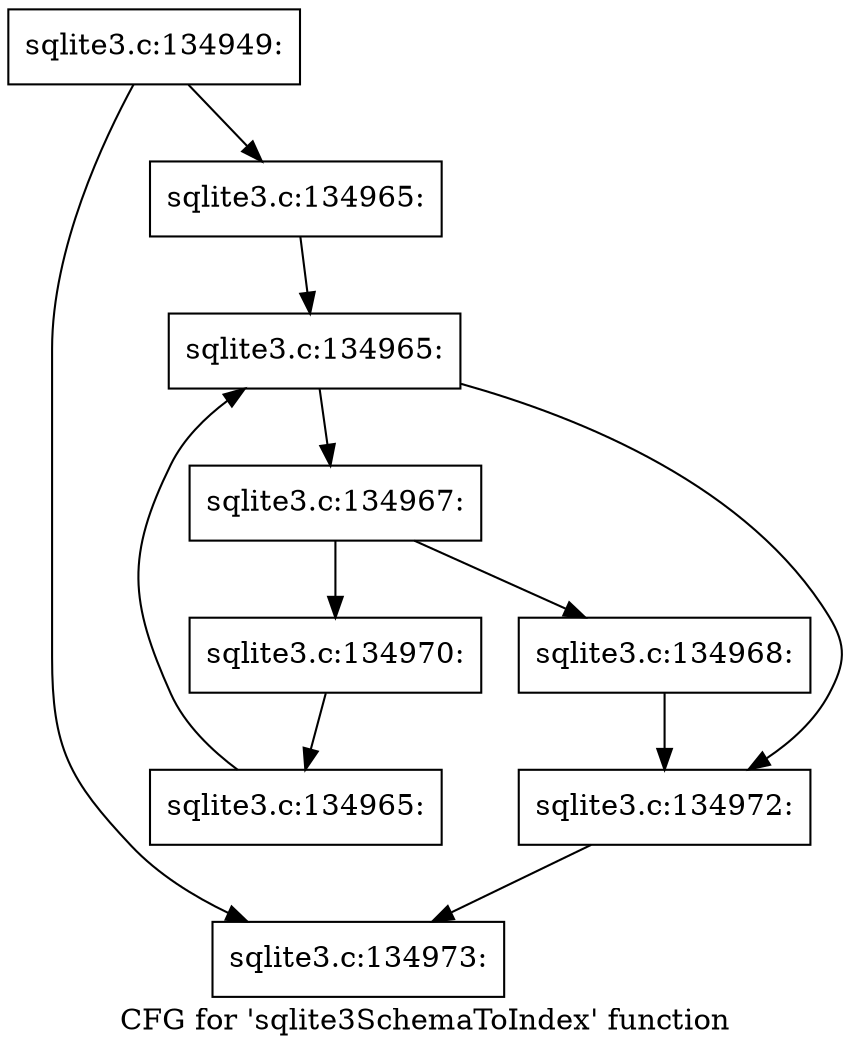 digraph "CFG for 'sqlite3SchemaToIndex' function" {
	label="CFG for 'sqlite3SchemaToIndex' function";

	Node0x55c0f7652910 [shape=record,label="{sqlite3.c:134949:}"];
	Node0x55c0f7652910 -> Node0x55c0f8748380;
	Node0x55c0f7652910 -> Node0x55c0f87483d0;
	Node0x55c0f8748380 [shape=record,label="{sqlite3.c:134965:}"];
	Node0x55c0f8748380 -> Node0x55c0f87487e0;
	Node0x55c0f87487e0 [shape=record,label="{sqlite3.c:134965:}"];
	Node0x55c0f87487e0 -> Node0x55c0f8748990;
	Node0x55c0f87487e0 -> Node0x55c0f8748630;
	Node0x55c0f8748990 [shape=record,label="{sqlite3.c:134967:}"];
	Node0x55c0f8748990 -> Node0x55c0f8748c00;
	Node0x55c0f8748990 -> Node0x55c0f8748c50;
	Node0x55c0f8748c00 [shape=record,label="{sqlite3.c:134968:}"];
	Node0x55c0f8748c00 -> Node0x55c0f8748630;
	Node0x55c0f8748c50 [shape=record,label="{sqlite3.c:134970:}"];
	Node0x55c0f8748c50 -> Node0x55c0f8748900;
	Node0x55c0f8748900 [shape=record,label="{sqlite3.c:134965:}"];
	Node0x55c0f8748900 -> Node0x55c0f87487e0;
	Node0x55c0f8748630 [shape=record,label="{sqlite3.c:134972:}"];
	Node0x55c0f8748630 -> Node0x55c0f87483d0;
	Node0x55c0f87483d0 [shape=record,label="{sqlite3.c:134973:}"];
}
